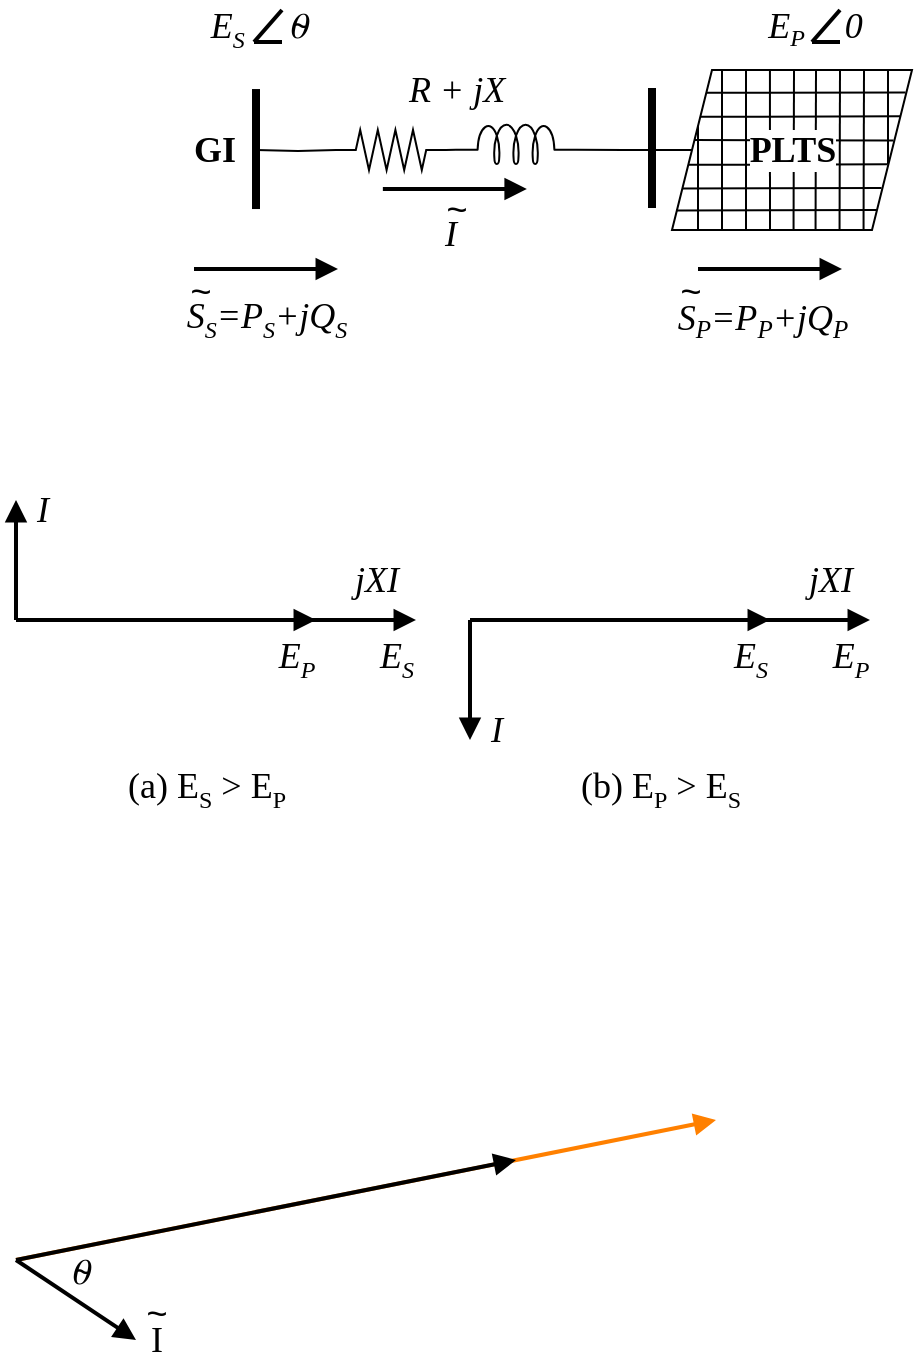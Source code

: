 <mxfile version="14.6.13" type="device"><diagram id="aN7lRzgVg91xiD-E5QHU" name="Page-1"><mxGraphModel dx="541" dy="366" grid="1" gridSize="10" guides="1" tooltips="1" connect="1" arrows="1" fold="1" page="1" pageScale="1" pageWidth="850" pageHeight="1100" math="0" shadow="0"><root><mxCell id="0"/><mxCell id="1" parent="0"/><mxCell id="cGseevncmtPvg_Zk9ggq-8" value="" style="endArrow=block;html=1;endFill=1;strokeWidth=2;strokeColor=#FF8000;" edge="1" parent="1"><mxGeometry width="50" height="50" relative="1" as="geometry"><mxPoint x="200" y="720" as="sourcePoint"/><mxPoint x="550" y="650" as="targetPoint"/></mxGeometry></mxCell><mxCell id="f81DsE7QJg42vTaAS6lq-5" style="edgeStyle=orthogonalEdgeStyle;rounded=0;orthogonalLoop=1;jettySize=auto;html=1;endArrow=none;endFill=0;entryX=0;entryY=0.5;entryDx=0;entryDy=0;entryPerimeter=0;" parent="1" target="cGseevncmtPvg_Zk9ggq-2" edge="1"><mxGeometry relative="1" as="geometry"><mxPoint x="320" y="165" as="sourcePoint"/><mxPoint x="359" y="165" as="targetPoint"/></mxGeometry></mxCell><mxCell id="f81DsE7QJg42vTaAS6lq-6" style="edgeStyle=orthogonalEdgeStyle;rounded=0;orthogonalLoop=1;jettySize=auto;html=1;entryX=1;entryY=0.645;entryDx=0;entryDy=0;entryPerimeter=0;endArrow=none;endFill=0;exitX=0;exitY=0.5;exitDx=0;exitDy=0;" parent="1" source="f81DsE7QJg42vTaAS6lq-34" target="f81DsE7QJg42vTaAS6lq-4" edge="1"><mxGeometry relative="1" as="geometry"><mxPoint x="523.0" y="165.03" as="sourcePoint"/></mxGeometry></mxCell><mxCell id="f81DsE7QJg42vTaAS6lq-4" value="" style="pointerEvents=1;verticalLabelPosition=bottom;shadow=0;dashed=0;align=center;html=1;verticalAlign=top;shape=mxgraph.electrical.inductors.inductor_5;" parent="1" vertex="1"><mxGeometry x="420" y="152" width="60" height="20" as="geometry"/></mxCell><mxCell id="f81DsE7QJg42vTaAS6lq-7" value="" style="endArrow=none;html=1;strokeWidth=4;" parent="1" edge="1"><mxGeometry width="50" height="50" relative="1" as="geometry"><mxPoint x="320" y="194.52" as="sourcePoint"/><mxPoint x="320" y="134.52" as="targetPoint"/></mxGeometry></mxCell><mxCell id="f81DsE7QJg42vTaAS6lq-33" value="" style="group" parent="1" vertex="1" connectable="0"><mxGeometry x="528" y="125" width="120" height="80" as="geometry"/></mxCell><mxCell id="f81DsE7QJg42vTaAS6lq-34" value="" style="shape=parallelogram;perimeter=parallelogramPerimeter;whiteSpace=wrap;html=1;fixedSize=1;" parent="f81DsE7QJg42vTaAS6lq-33" vertex="1"><mxGeometry width="120" height="80" as="geometry"/></mxCell><mxCell id="f81DsE7QJg42vTaAS6lq-35" value="" style="endArrow=none;html=1;" parent="f81DsE7QJg42vTaAS6lq-33" edge="1"><mxGeometry x="-30" y="-8" width="50" height="50" as="geometry"><mxPoint x="13" y="28" as="sourcePoint"/><mxPoint x="13" y="80" as="targetPoint"/></mxGeometry></mxCell><mxCell id="f81DsE7QJg42vTaAS6lq-36" value="" style="endArrow=none;html=1;" parent="f81DsE7QJg42vTaAS6lq-33" edge="1"><mxGeometry x="-30" y="-8" width="50" height="50" as="geometry"><mxPoint x="25" as="sourcePoint"/><mxPoint x="25" y="80" as="targetPoint"/></mxGeometry></mxCell><mxCell id="f81DsE7QJg42vTaAS6lq-37" value="" style="endArrow=none;html=1;entryX=0;entryY=0;entryDx=0;entryDy=0;" parent="f81DsE7QJg42vTaAS6lq-33" edge="1"><mxGeometry x="-30" y="-11" width="50" height="50" as="geometry"><mxPoint x="37" as="sourcePoint"/><mxPoint x="37" y="80" as="targetPoint"/></mxGeometry></mxCell><mxCell id="f81DsE7QJg42vTaAS6lq-38" value="" style="endArrow=none;html=1;entryX=0;entryY=0;entryDx=0;entryDy=0;exitX=0.408;exitY=-0.006;exitDx=0;exitDy=0;exitPerimeter=0;" parent="f81DsE7QJg42vTaAS6lq-33" source="f81DsE7QJg42vTaAS6lq-34" edge="1"><mxGeometry x="-30" y="-15" width="50" height="50" as="geometry"><mxPoint x="49" y="-20" as="sourcePoint"/><mxPoint x="49" y="80" as="targetPoint"/></mxGeometry></mxCell><mxCell id="f81DsE7QJg42vTaAS6lq-39" value="" style="endArrow=none;html=1;entryX=0;entryY=0;entryDx=0;entryDy=0;exitX=0.973;exitY=0.14;exitDx=0;exitDy=0;exitPerimeter=0;" parent="f81DsE7QJg42vTaAS6lq-33" edge="1"><mxGeometry width="50" height="50" as="geometry"><mxPoint x="116.76" y="11.2" as="sourcePoint"/><mxPoint x="17.143" y="11.429" as="targetPoint"/></mxGeometry></mxCell><mxCell id="f81DsE7QJg42vTaAS6lq-40" value="" style="endArrow=none;html=1;entryX=0;entryY=0;entryDx=0;entryDy=0;exitX=0.954;exitY=0.277;exitDx=0;exitDy=0;exitPerimeter=0;" parent="f81DsE7QJg42vTaAS6lq-33" edge="1"><mxGeometry width="50" height="50" as="geometry"><mxPoint x="114.48" y="23.16" as="sourcePoint"/><mxPoint x="14.003" y="23.429" as="targetPoint"/></mxGeometry></mxCell><mxCell id="f81DsE7QJg42vTaAS6lq-41" value="" style="endArrow=none;html=1;exitX=0.973;exitY=0.14;exitDx=0;exitDy=0;exitPerimeter=0;" parent="f81DsE7QJg42vTaAS6lq-33" edge="1"><mxGeometry width="50" height="50" as="geometry"><mxPoint x="110.76" y="35.2" as="sourcePoint"/><mxPoint x="11" y="35" as="targetPoint"/></mxGeometry></mxCell><mxCell id="f81DsE7QJg42vTaAS6lq-42" value="" style="endArrow=none;html=1;entryX=0;entryY=0;entryDx=0;entryDy=0;exitX=0.907;exitY=0.552;exitDx=0;exitDy=0;exitPerimeter=0;" parent="f81DsE7QJg42vTaAS6lq-33" edge="1"><mxGeometry width="50" height="50" as="geometry"><mxPoint x="107.84" y="47.16" as="sourcePoint"/><mxPoint x="8.003" y="47.429" as="targetPoint"/></mxGeometry></mxCell><mxCell id="f81DsE7QJg42vTaAS6lq-43" value="" style="endArrow=none;html=1;entryX=0;entryY=0;entryDx=0;entryDy=0;exitX=0.973;exitY=0.14;exitDx=0;exitDy=0;exitPerimeter=0;" parent="f81DsE7QJg42vTaAS6lq-33" edge="1"><mxGeometry width="50" height="50" as="geometry"><mxPoint x="104.76" y="59.0" as="sourcePoint"/><mxPoint x="5.143" y="59.229" as="targetPoint"/></mxGeometry></mxCell><mxCell id="f81DsE7QJg42vTaAS6lq-44" value="" style="endArrow=none;html=1;entryX=0;entryY=0;entryDx=0;entryDy=0;exitX=0.954;exitY=0.277;exitDx=0;exitDy=0;exitPerimeter=0;" parent="f81DsE7QJg42vTaAS6lq-33" edge="1"><mxGeometry width="50" height="50" as="geometry"><mxPoint x="102.48" y="69.96" as="sourcePoint"/><mxPoint x="2.003" y="70.229" as="targetPoint"/></mxGeometry></mxCell><mxCell id="f81DsE7QJg42vTaAS6lq-45" value="" style="endArrow=none;html=1;entryX=0;entryY=0;entryDx=0;entryDy=0;" parent="f81DsE7QJg42vTaAS6lq-33" edge="1"><mxGeometry x="29.77" y="-3" width="50" height="50" as="geometry"><mxPoint x="61" as="sourcePoint"/><mxPoint x="60.77" y="80" as="targetPoint"/></mxGeometry></mxCell><mxCell id="f81DsE7QJg42vTaAS6lq-46" value="" style="endArrow=none;html=1;entryX=0;entryY=0;entryDx=0;entryDy=0;" parent="f81DsE7QJg42vTaAS6lq-33" edge="1"><mxGeometry x="28.77" y="-6" width="50" height="50" as="geometry"><mxPoint x="72" as="sourcePoint"/><mxPoint x="71.77" y="80" as="targetPoint"/></mxGeometry></mxCell><mxCell id="f81DsE7QJg42vTaAS6lq-47" value="" style="endArrow=none;html=1;" parent="f81DsE7QJg42vTaAS6lq-33" edge="1"><mxGeometry x="28.77" y="-8" width="50" height="50" as="geometry"><mxPoint x="84" as="sourcePoint"/><mxPoint x="83.77" y="80" as="targetPoint"/></mxGeometry></mxCell><mxCell id="f81DsE7QJg42vTaAS6lq-48" value="" style="endArrow=none;html=1;entryX=0;entryY=0;entryDx=0;entryDy=0;" parent="f81DsE7QJg42vTaAS6lq-33" edge="1"><mxGeometry x="28.77" y="-11" width="50" height="50" as="geometry"><mxPoint x="96" as="sourcePoint"/><mxPoint x="95.77" y="80" as="targetPoint"/></mxGeometry></mxCell><mxCell id="f81DsE7QJg42vTaAS6lq-49" value="" style="endArrow=none;html=1;exitX=0.9;exitY=0;exitDx=0;exitDy=0;exitPerimeter=0;" parent="f81DsE7QJg42vTaAS6lq-33" source="f81DsE7QJg42vTaAS6lq-34" edge="1"><mxGeometry x="28.77" y="2" width="50" height="50" as="geometry"><mxPoint x="108" y="10" as="sourcePoint"/><mxPoint x="108" y="47" as="targetPoint"/></mxGeometry></mxCell><mxCell id="f81DsE7QJg42vTaAS6lq-50" value="PLTS" style="text;html=1;align=center;verticalAlign=middle;resizable=0;points=[];autosize=1;strokeColor=none;fontSize=18;fontStyle=1;labelBackgroundColor=#ffffff;fontFamily=Times New Roman;" parent="f81DsE7QJg42vTaAS6lq-33" vertex="1"><mxGeometry x="30" y="25" width="60" height="30" as="geometry"/></mxCell><mxCell id="f81DsE7QJg42vTaAS6lq-51" value="" style="endArrow=none;html=1;strokeWidth=4;" parent="1" edge="1"><mxGeometry width="50" height="50" relative="1" as="geometry"><mxPoint x="518" y="194" as="sourcePoint"/><mxPoint x="518" y="134" as="targetPoint"/></mxGeometry></mxCell><mxCell id="f81DsE7QJg42vTaAS6lq-52" value="E&lt;sub&gt;&lt;font style=&quot;font-size: 12px&quot;&gt;S&amp;nbsp;&amp;nbsp;&lt;/font&gt;&lt;/sub&gt;&lt;sub&gt;&amp;nbsp; &amp;nbsp;&amp;nbsp;&lt;/sub&gt;⍬&lt;sub&gt;&amp;nbsp;&amp;nbsp;&lt;/sub&gt;" style="text;html=1;align=center;verticalAlign=middle;resizable=0;points=[];autosize=1;strokeColor=none;fontSize=18;fontStyle=2;fontFamily=Times New Roman;" parent="1" vertex="1"><mxGeometry x="290" y="90" width="70" height="30" as="geometry"/></mxCell><mxCell id="f81DsE7QJg42vTaAS6lq-55" value="" style="group" parent="1" vertex="1" connectable="0"><mxGeometry x="319" y="95" width="14" height="16" as="geometry"/></mxCell><mxCell id="f81DsE7QJg42vTaAS6lq-53" value="" style="endArrow=none;html=1;fontSize=18;strokeWidth=2;" parent="f81DsE7QJg42vTaAS6lq-55" edge="1"><mxGeometry width="50" height="50" relative="1" as="geometry"><mxPoint y="16" as="sourcePoint"/><mxPoint x="14" as="targetPoint"/></mxGeometry></mxCell><mxCell id="f81DsE7QJg42vTaAS6lq-54" value="" style="endArrow=none;html=1;fontSize=18;strokeWidth=2;" parent="f81DsE7QJg42vTaAS6lq-55" edge="1"><mxGeometry width="50" height="50" relative="1" as="geometry"><mxPoint y="16" as="sourcePoint"/><mxPoint x="14" y="16" as="targetPoint"/></mxGeometry></mxCell><mxCell id="f81DsE7QJg42vTaAS6lq-56" value="E&lt;sub&gt;&lt;font style=&quot;font-size: 12px&quot;&gt;P&amp;nbsp;&amp;nbsp;&lt;/font&gt;&lt;span style=&quot;font-size: 14px&quot;&gt;&amp;nbsp; &amp;nbsp; &lt;/span&gt;&lt;/sub&gt;&lt;span style=&quot;font-size: 18px&quot;&gt;0&lt;/span&gt;&lt;sub&gt;&amp;nbsp;&amp;nbsp;&lt;/sub&gt;" style="text;html=1;align=center;verticalAlign=middle;resizable=0;points=[];autosize=1;strokeColor=none;fontSize=18;fontStyle=2;fontFamily=Times New Roman;" parent="1" vertex="1"><mxGeometry x="568" y="90.0" width="70" height="30" as="geometry"/></mxCell><mxCell id="f81DsE7QJg42vTaAS6lq-57" value="" style="group" parent="1" vertex="1" connectable="0"><mxGeometry x="598" y="95" width="14" height="16" as="geometry"/></mxCell><mxCell id="f81DsE7QJg42vTaAS6lq-58" value="" style="endArrow=none;html=1;fontSize=18;strokeWidth=2;" parent="f81DsE7QJg42vTaAS6lq-57" edge="1"><mxGeometry width="50" height="50" relative="1" as="geometry"><mxPoint y="16" as="sourcePoint"/><mxPoint x="14" as="targetPoint"/></mxGeometry></mxCell><mxCell id="f81DsE7QJg42vTaAS6lq-59" value="" style="endArrow=none;html=1;fontSize=18;strokeWidth=2;" parent="f81DsE7QJg42vTaAS6lq-57" edge="1"><mxGeometry width="50" height="50" relative="1" as="geometry"><mxPoint y="16" as="sourcePoint"/><mxPoint x="14" y="16" as="targetPoint"/></mxGeometry></mxCell><mxCell id="f81DsE7QJg42vTaAS6lq-60" value="" style="endArrow=block;html=1;fontSize=18;strokeWidth=2;endFill=1;" parent="1" edge="1"><mxGeometry width="50" height="50" relative="1" as="geometry"><mxPoint x="289" y="224.52" as="sourcePoint"/><mxPoint x="361" y="224.52" as="targetPoint"/></mxGeometry></mxCell><mxCell id="f81DsE7QJg42vTaAS6lq-61" value="" style="endArrow=block;html=1;fontSize=18;strokeWidth=2;endFill=1;" parent="1" edge="1"><mxGeometry width="50" height="50" relative="1" as="geometry"><mxPoint x="541" y="224.52" as="sourcePoint"/><mxPoint x="613" y="224.52" as="targetPoint"/></mxGeometry></mxCell><mxCell id="f81DsE7QJg42vTaAS6lq-62" value="" style="endArrow=block;html=1;fontSize=18;strokeWidth=2;endFill=1;" parent="1" edge="1"><mxGeometry width="50" height="50" relative="1" as="geometry"><mxPoint x="383.43" y="184.52" as="sourcePoint"/><mxPoint x="455.43" y="184.52" as="targetPoint"/></mxGeometry></mxCell><mxCell id="f81DsE7QJg42vTaAS6lq-63" value="&lt;i&gt;I&lt;/i&gt;" style="text;html=1;align=center;verticalAlign=middle;resizable=0;points=[];autosize=1;strokeColor=none;fontSize=18;fontFamily=Times New Roman;" parent="1" vertex="1"><mxGeometry x="407" y="191.52" width="20" height="30" as="geometry"/></mxCell><mxCell id="f81DsE7QJg42vTaAS6lq-64" value="~" style="text;html=1;align=center;verticalAlign=middle;resizable=0;points=[];autosize=1;strokeColor=none;fontSize=18;" parent="1" vertex="1"><mxGeometry x="405" y="180.0" width="30" height="30" as="geometry"/></mxCell><mxCell id="f81DsE7QJg42vTaAS6lq-65" value="&lt;i&gt;S&lt;sub&gt;&lt;font style=&quot;font-size: 12px&quot;&gt;S&lt;/font&gt;&lt;/sub&gt;=P&lt;sub&gt;&lt;font style=&quot;font-size: 12px&quot;&gt;S&lt;/font&gt;&lt;/sub&gt;+jQ&lt;sub&gt;&lt;font style=&quot;font-size: 12px&quot;&gt;S&lt;/font&gt;&lt;/sub&gt;&lt;/i&gt;" style="text;html=1;align=center;verticalAlign=middle;resizable=0;points=[];autosize=1;strokeColor=none;fontSize=18;fontFamily=Times New Roman;" parent="1" vertex="1"><mxGeometry x="275" y="234.52" width="100" height="30" as="geometry"/></mxCell><mxCell id="f81DsE7QJg42vTaAS6lq-66" value="~" style="text;html=1;align=center;verticalAlign=middle;resizable=0;points=[];autosize=1;strokeColor=none;fontSize=18;" parent="1" vertex="1"><mxGeometry x="277" y="220.52" width="30" height="30" as="geometry"/></mxCell><mxCell id="f81DsE7QJg42vTaAS6lq-68" value="&lt;i&gt;S&lt;span style=&quot;font-size: 15px&quot;&gt;&lt;sub&gt;P&lt;/sub&gt;&lt;/span&gt;=P&lt;span style=&quot;font-size: 15px&quot;&gt;&lt;sub&gt;P&lt;/sub&gt;&lt;/span&gt;+jQ&lt;span style=&quot;font-size: 15px&quot;&gt;&lt;sub&gt;P&lt;/sub&gt;&lt;/span&gt;&lt;/i&gt;" style="text;html=1;align=center;verticalAlign=middle;resizable=0;points=[];autosize=1;strokeColor=none;fontSize=18;fontFamily=Times New Roman;" parent="1" vertex="1"><mxGeometry x="523" y="234.52" width="100" height="30" as="geometry"/></mxCell><mxCell id="f81DsE7QJg42vTaAS6lq-69" value="~" style="text;html=1;align=center;verticalAlign=middle;resizable=0;points=[];autosize=1;strokeColor=none;fontSize=18;" parent="1" vertex="1"><mxGeometry x="522" y="220.52" width="30" height="30" as="geometry"/></mxCell><mxCell id="rcXa8FxErMfRGTUry3go-1" value="" style="endArrow=block;html=1;endFill=1;strokeWidth=2;" parent="1" edge="1"><mxGeometry width="50" height="50" relative="1" as="geometry"><mxPoint x="200" y="400" as="sourcePoint"/><mxPoint x="200" y="340" as="targetPoint"/></mxGeometry></mxCell><mxCell id="rcXa8FxErMfRGTUry3go-2" value="" style="endArrow=block;html=1;endFill=1;strokeWidth=2;" parent="1" edge="1"><mxGeometry width="50" height="50" relative="1" as="geometry"><mxPoint x="240" y="400" as="sourcePoint"/><mxPoint x="400" y="400" as="targetPoint"/></mxGeometry></mxCell><mxCell id="rcXa8FxErMfRGTUry3go-3" value="&lt;i style=&quot;font-size: 18px;&quot;&gt;jXI&lt;/i&gt;" style="text;html=1;align=center;verticalAlign=middle;resizable=0;points=[];autosize=1;strokeColor=none;fontFamily=Times New Roman;fontSize=18;" parent="1" vertex="1"><mxGeometry x="360" y="365" width="40" height="30" as="geometry"/></mxCell><mxCell id="rcXa8FxErMfRGTUry3go-4" value="" style="endArrow=block;html=1;endFill=1;strokeWidth=2;" parent="1" edge="1"><mxGeometry width="50" height="50" relative="1" as="geometry"><mxPoint x="200" y="400" as="sourcePoint"/><mxPoint x="350" y="400" as="targetPoint"/></mxGeometry></mxCell><mxCell id="rcXa8FxErMfRGTUry3go-5" value="&lt;i&gt;E&lt;sub&gt;&lt;font style=&quot;font-size: 12px&quot;&gt;P&lt;/font&gt;&lt;/sub&gt;&lt;/i&gt;" style="text;html=1;align=center;verticalAlign=middle;resizable=0;points=[];autosize=1;strokeColor=none;fontFamily=Times New Roman;fontSize=18;" parent="1" vertex="1"><mxGeometry x="325" y="405" width="30" height="30" as="geometry"/></mxCell><mxCell id="rcXa8FxErMfRGTUry3go-6" value="&lt;i&gt;E&lt;sub&gt;&lt;font style=&quot;font-size: 12px&quot;&gt;S&lt;/font&gt;&lt;/sub&gt;&lt;/i&gt;" style="text;html=1;align=center;verticalAlign=middle;resizable=0;points=[];autosize=1;strokeColor=none;fontFamily=Times New Roman;fontSize=18;" parent="1" vertex="1"><mxGeometry x="375" y="405" width="30" height="30" as="geometry"/></mxCell><mxCell id="rcXa8FxErMfRGTUry3go-7" value="&lt;i&gt;I&lt;/i&gt;" style="text;html=1;align=center;verticalAlign=middle;resizable=0;points=[];autosize=1;strokeColor=none;fontSize=18;fontFamily=Times New Roman;" parent="1" vertex="1"><mxGeometry x="203" y="330" width="20" height="30" as="geometry"/></mxCell><mxCell id="rcXa8FxErMfRGTUry3go-8" value="(a) E&lt;sub&gt;&lt;font style=&quot;font-size: 12px&quot;&gt;S&lt;/font&gt;&lt;/sub&gt; &amp;gt; E&lt;sub&gt;&lt;font style=&quot;font-size: 12px&quot;&gt;P&lt;/font&gt;&lt;/sub&gt;" style="text;html=1;align=center;verticalAlign=middle;resizable=0;points=[];autosize=1;strokeColor=none;fontSize=18;fontFamily=Times New Roman;" parent="1" vertex="1"><mxGeometry x="250" y="470" width="90" height="30" as="geometry"/></mxCell><mxCell id="rcXa8FxErMfRGTUry3go-9" value="" style="endArrow=none;html=1;endFill=0;strokeWidth=2;startArrow=block;startFill=1;" parent="1" edge="1"><mxGeometry width="50" height="50" relative="1" as="geometry"><mxPoint x="427" y="460" as="sourcePoint"/><mxPoint x="427" y="400" as="targetPoint"/></mxGeometry></mxCell><mxCell id="rcXa8FxErMfRGTUry3go-10" value="" style="endArrow=block;html=1;endFill=1;strokeWidth=2;" parent="1" edge="1"><mxGeometry width="50" height="50" relative="1" as="geometry"><mxPoint x="467" y="400" as="sourcePoint"/><mxPoint x="627" y="400" as="targetPoint"/></mxGeometry></mxCell><mxCell id="rcXa8FxErMfRGTUry3go-11" value="&lt;i style=&quot;font-size: 18px;&quot;&gt;jXI&lt;/i&gt;" style="text;html=1;align=center;verticalAlign=middle;resizable=0;points=[];autosize=1;strokeColor=none;fontFamily=Times New Roman;fontSize=18;" parent="1" vertex="1"><mxGeometry x="587" y="365" width="40" height="30" as="geometry"/></mxCell><mxCell id="rcXa8FxErMfRGTUry3go-12" value="" style="endArrow=block;html=1;endFill=1;strokeWidth=2;" parent="1" edge="1"><mxGeometry width="50" height="50" relative="1" as="geometry"><mxPoint x="427" y="400" as="sourcePoint"/><mxPoint x="577" y="400" as="targetPoint"/></mxGeometry></mxCell><mxCell id="rcXa8FxErMfRGTUry3go-13" value="&lt;i&gt;E&lt;sub&gt;&lt;font style=&quot;font-size: 12px&quot;&gt;S&lt;/font&gt;&lt;/sub&gt;&lt;/i&gt;" style="text;html=1;align=center;verticalAlign=middle;resizable=0;points=[];autosize=1;strokeColor=none;fontFamily=Times New Roman;fontSize=18;" parent="1" vertex="1"><mxGeometry x="552" y="405" width="30" height="30" as="geometry"/></mxCell><mxCell id="rcXa8FxErMfRGTUry3go-14" value="&lt;i&gt;E&lt;sub&gt;&lt;font style=&quot;font-size: 12px&quot;&gt;P&lt;/font&gt;&lt;/sub&gt;&lt;/i&gt;" style="text;html=1;align=center;verticalAlign=middle;resizable=0;points=[];autosize=1;strokeColor=none;fontFamily=Times New Roman;fontSize=18;" parent="1" vertex="1"><mxGeometry x="602" y="405" width="30" height="30" as="geometry"/></mxCell><mxCell id="rcXa8FxErMfRGTUry3go-15" value="&lt;i&gt;I&lt;/i&gt;" style="text;html=1;align=center;verticalAlign=middle;resizable=0;points=[];autosize=1;strokeColor=none;fontSize=18;fontFamily=Times New Roman;" parent="1" vertex="1"><mxGeometry x="430" y="440" width="20" height="30" as="geometry"/></mxCell><mxCell id="rcXa8FxErMfRGTUry3go-16" value="(b) E&lt;sub&gt;&lt;font style=&quot;font-size: 12px&quot;&gt;P&lt;/font&gt;&lt;/sub&gt;&amp;nbsp;&amp;gt; E&lt;sub&gt;&lt;font style=&quot;font-size: 12px&quot;&gt;S&lt;/font&gt;&lt;/sub&gt;" style="text;html=1;align=center;verticalAlign=middle;resizable=0;points=[];autosize=1;strokeColor=none;fontSize=18;fontFamily=Times New Roman;" parent="1" vertex="1"><mxGeometry x="472" y="470" width="100" height="30" as="geometry"/></mxCell><mxCell id="cGseevncmtPvg_Zk9ggq-3" style="edgeStyle=orthogonalEdgeStyle;rounded=0;orthogonalLoop=1;jettySize=auto;html=1;entryX=0;entryY=0.645;entryDx=0;entryDy=0;entryPerimeter=0;endArrow=none;endFill=0;exitX=1;exitY=0.5;exitDx=0;exitDy=0;exitPerimeter=0;" edge="1" parent="1" source="cGseevncmtPvg_Zk9ggq-2" target="f81DsE7QJg42vTaAS6lq-4"><mxGeometry relative="1" as="geometry"><Array as="points"><mxPoint x="420" y="165"/></Array></mxGeometry></mxCell><mxCell id="cGseevncmtPvg_Zk9ggq-2" value="" style="pointerEvents=1;verticalLabelPosition=bottom;shadow=0;dashed=0;align=center;html=1;verticalAlign=top;shape=mxgraph.electrical.resistors.resistor_2;" vertex="1" parent="1"><mxGeometry x="360" y="155" width="55" height="20" as="geometry"/></mxCell><mxCell id="cGseevncmtPvg_Zk9ggq-5" value="&lt;i&gt;R + jX&lt;/i&gt;" style="text;html=1;align=center;verticalAlign=middle;resizable=0;points=[];autosize=1;strokeColor=none;fontSize=18;fontFamily=Times New Roman;" vertex="1" parent="1"><mxGeometry x="390" y="120.0" width="60" height="30" as="geometry"/></mxCell><mxCell id="cGseevncmtPvg_Zk9ggq-6" value="GI" style="text;html=1;align=center;verticalAlign=middle;resizable=0;points=[];autosize=1;strokeColor=none;fontSize=18;fontFamily=Times New Roman;fontStyle=1" vertex="1" parent="1"><mxGeometry x="279" y="150" width="40" height="30" as="geometry"/></mxCell><mxCell id="cGseevncmtPvg_Zk9ggq-7" value="" style="endArrow=block;html=1;endFill=1;strokeWidth=2;" edge="1" parent="1"><mxGeometry width="50" height="50" relative="1" as="geometry"><mxPoint x="200" y="720" as="sourcePoint"/><mxPoint x="450" y="670" as="targetPoint"/></mxGeometry></mxCell><mxCell id="cGseevncmtPvg_Zk9ggq-9" value="" style="endArrow=block;html=1;endFill=1;strokeWidth=2;" edge="1" parent="1"><mxGeometry width="50" height="50" relative="1" as="geometry"><mxPoint x="200" y="720" as="sourcePoint"/><mxPoint x="260" y="760" as="targetPoint"/></mxGeometry></mxCell><mxCell id="cGseevncmtPvg_Zk9ggq-10" value="⍬&lt;sub&gt;&amp;nbsp;&amp;nbsp;&lt;/sub&gt;" style="text;html=1;align=center;verticalAlign=middle;resizable=0;points=[];autosize=1;strokeColor=none;fontSize=18;fontStyle=2;fontFamily=Times New Roman;" vertex="1" parent="1"><mxGeometry x="220" y="713" width="30" height="30" as="geometry"/></mxCell><mxCell id="cGseevncmtPvg_Zk9ggq-11" value="I" style="text;html=1;align=center;verticalAlign=middle;resizable=0;points=[];autosize=1;strokeColor=none;fontSize=18;fontFamily=Times New Roman;" vertex="1" parent="1"><mxGeometry x="260" y="745" width="20" height="30" as="geometry"/></mxCell><mxCell id="cGseevncmtPvg_Zk9ggq-12" value="~" style="text;html=1;align=center;verticalAlign=middle;resizable=0;points=[];autosize=1;strokeColor=none;fontSize=18;" vertex="1" parent="1"><mxGeometry x="255" y="732" width="30" height="30" as="geometry"/></mxCell></root></mxGraphModel></diagram></mxfile>